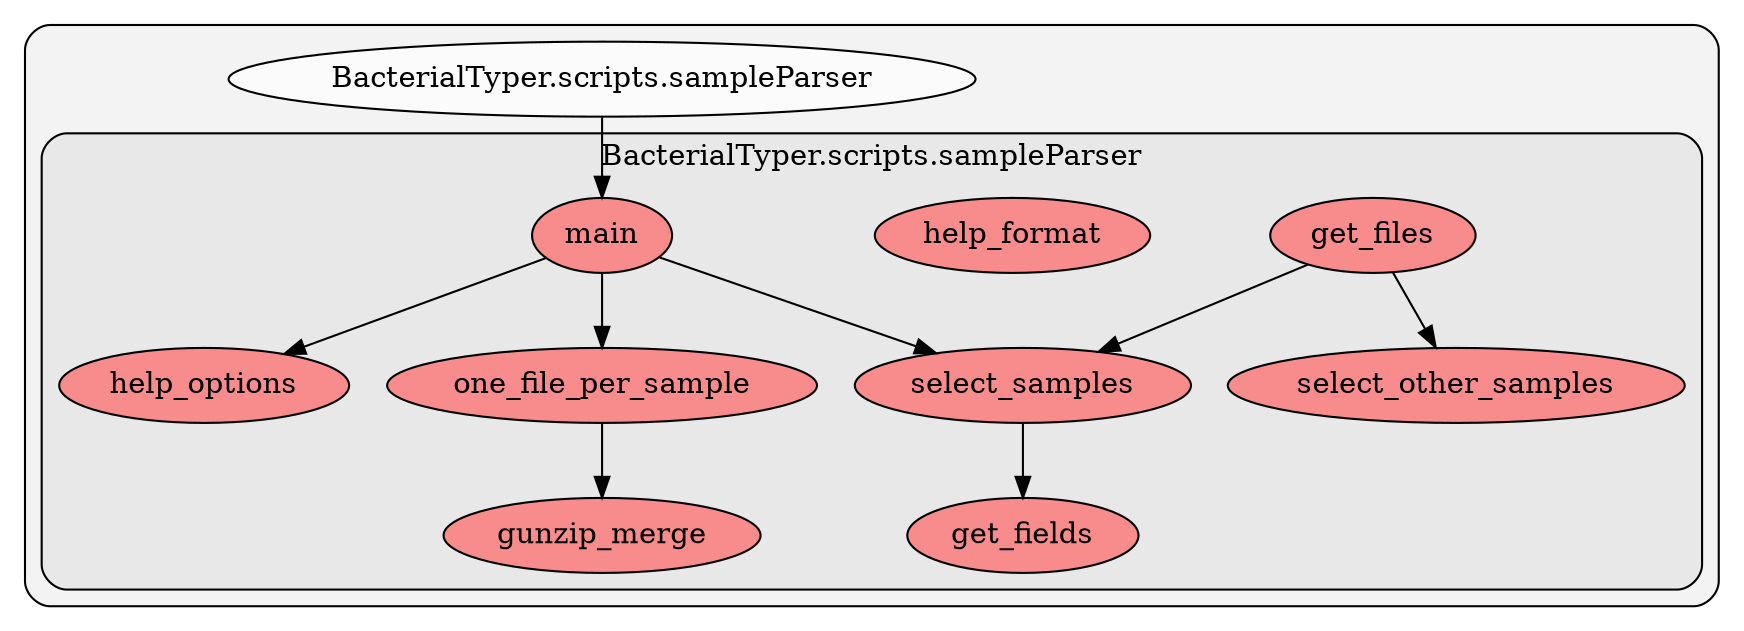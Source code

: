 digraph G {
    graph [rankdir=TB, clusterrank="local"];
    subgraph cluster_G {

        graph [style="filled,rounded",fillcolor="#80808018", label=""];
        BacterialTyper__scripts__sampleParser [label="BacterialTyper.scripts.sampleParser", style="filled", fillcolor="#ffffffb2", fontcolor="#000000", group="0"];
        subgraph cluster_BacterialTyper__scripts__sampleParser {

            graph [style="filled,rounded",fillcolor="#80808018", label="BacterialTyper.scripts.sampleParser"];
            BacterialTyper__scripts__sampleParser__get_fields [label="get_fields", style="filled", fillcolor="#ff6565b2", fontcolor="#000000", group="0"];
        }
        subgraph cluster_BacterialTyper__scripts__sampleParser {

            graph [style="filled,rounded",fillcolor="#80808018", label="BacterialTyper.scripts.sampleParser"];
            BacterialTyper__scripts__sampleParser__get_files [label="get_files", style="filled", fillcolor="#ff6565b2", fontcolor="#000000", group="0"];
        }
        subgraph cluster_BacterialTyper__scripts__sampleParser {

            graph [style="filled,rounded",fillcolor="#80808018", label="BacterialTyper.scripts.sampleParser"];
            BacterialTyper__scripts__sampleParser__gunzip_merge [label="gunzip_merge", style="filled", fillcolor="#ff6565b2", fontcolor="#000000", group="0"];
        }
        subgraph cluster_BacterialTyper__scripts__sampleParser {

            graph [style="filled,rounded",fillcolor="#80808018", label="BacterialTyper.scripts.sampleParser"];
            BacterialTyper__scripts__sampleParser__help_format [label="help_format", style="filled", fillcolor="#ff6565b2", fontcolor="#000000", group="0"];
        }
        subgraph cluster_BacterialTyper__scripts__sampleParser {

            graph [style="filled,rounded",fillcolor="#80808018", label="BacterialTyper.scripts.sampleParser"];
            BacterialTyper__scripts__sampleParser__help_options [label="help_options", style="filled", fillcolor="#ff6565b2", fontcolor="#000000", group="0"];
        }
        subgraph cluster_BacterialTyper__scripts__sampleParser {

            graph [style="filled,rounded",fillcolor="#80808018", label="BacterialTyper.scripts.sampleParser"];
            BacterialTyper__scripts__sampleParser__main [label="main", style="filled", fillcolor="#ff6565b2", fontcolor="#000000", group="0"];
        }
        subgraph cluster_BacterialTyper__scripts__sampleParser {

            graph [style="filled,rounded",fillcolor="#80808018", label="BacterialTyper.scripts.sampleParser"];
            BacterialTyper__scripts__sampleParser__one_file_per_sample [label="one_file_per_sample", style="filled", fillcolor="#ff6565b2", fontcolor="#000000", group="0"];
        }
        subgraph cluster_BacterialTyper__scripts__sampleParser {

            graph [style="filled,rounded",fillcolor="#80808018", label="BacterialTyper.scripts.sampleParser"];
            BacterialTyper__scripts__sampleParser__select_other_samples [label="select_other_samples", style="filled", fillcolor="#ff6565b2", fontcolor="#000000", group="0"];
        }
        subgraph cluster_BacterialTyper__scripts__sampleParser {

            graph [style="filled,rounded",fillcolor="#80808018", label="BacterialTyper.scripts.sampleParser"];
            BacterialTyper__scripts__sampleParser__select_samples [label="select_samples", style="filled", fillcolor="#ff6565b2", fontcolor="#000000", group="0"];
        }
    }
        BacterialTyper__scripts__sampleParser -> BacterialTyper__scripts__sampleParser__main [style="solid", color="#000000"];
        BacterialTyper__scripts__sampleParser__select_samples -> BacterialTyper__scripts__sampleParser__get_fields [style="solid", color="#000000"];
        BacterialTyper__scripts__sampleParser__one_file_per_sample -> BacterialTyper__scripts__sampleParser__gunzip_merge [style="solid", color="#000000"];
        BacterialTyper__scripts__sampleParser__get_files -> BacterialTyper__scripts__sampleParser__select_samples [style="solid", color="#000000"];
        BacterialTyper__scripts__sampleParser__get_files -> BacterialTyper__scripts__sampleParser__select_other_samples [style="solid", color="#000000"];
        BacterialTyper__scripts__sampleParser__main -> BacterialTyper__scripts__sampleParser__one_file_per_sample [style="solid", color="#000000"];
        BacterialTyper__scripts__sampleParser__main -> BacterialTyper__scripts__sampleParser__select_samples [style="solid", color="#000000"];
        BacterialTyper__scripts__sampleParser__main -> BacterialTyper__scripts__sampleParser__help_options [style="solid", color="#000000"];
    }
